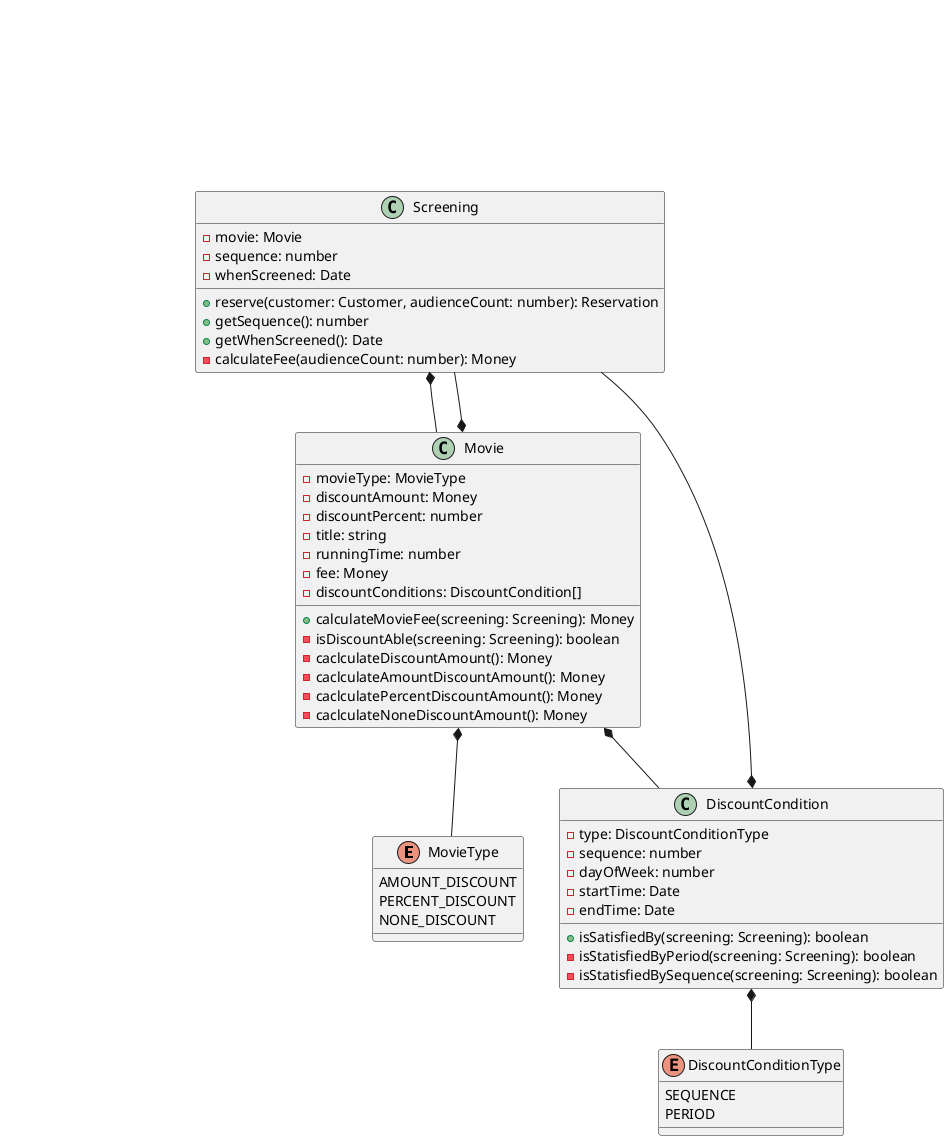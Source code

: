 @startuml
class Customer
class Money {
    -amount: number
    +plus(amount: Money): Money
    +minus(amount: Money): Money
    +times(percent: number): Money
    +isLessThan(other: Money): boolean
    +isGreaterThanOrEqual(other: Money): boolean
    +{static} ZERO: Money
    +{static} wons(amount: number): Money
}
class Reservation {
    -customer: Customer
    -screening: Screening
    -fee: Money
    -audienceCount: number
}
enum MovieType {
    AMOUNT_DISCOUNT
    PERCENT_DISCOUNT
    NONE_DISCOUNT
}
class Movie {
    -movieType: MovieType
    -discountAmount: Money
    -discountPercent: number
    -title: string
    -runningTime: number
    -fee: Money
    -discountConditions: DiscountCondition[]
    +calculateMovieFee(screening: Screening): Money
    -isDiscountAble(screening: Screening): boolean
    -caclculateDiscountAmount(): Money
    -caclculateAmountDiscountAmount(): Money
    -caclculatePercentDiscountAmount(): Money
    -caclculateNoneDiscountAmount(): Money
}
class Screening {
    -movie: Movie
    -sequence: number
    -whenScreened: Date
    +reserve(customer: Customer, audienceCount: number): Reservation
    +getSequence(): number
    +getWhenScreened(): Date
    -calculateFee(audienceCount: number): Money
}
enum DiscountConditionType {
    SEQUENCE
    PERIOD
}
class DiscountCondition {
    -type: DiscountConditionType
    -sequence: number
    -dayOfWeek: number
    -startTime: Date
    -endTime: Date
    +isSatisfiedBy(screening: Screening): boolean
    -isStatisfiedByPeriod(screening: Screening): boolean
    -isStatisfiedBySequence(screening: Screening): boolean
}
Reservation *-- Customer
Reservation *-- Screening
Reservation *-- Money
Movie *-- MovieType
Movie *-- Money
Movie *-- DiscountCondition
Movie *-- Screening
Screening *-- Movie
Screening *-- Customer
Screening *-- Reservation
Screening *-- Money
DiscountCondition *-- DiscountConditionType
DiscountCondition *-- Screening

hide Money
hide Customer
hide Reservation
@enduml